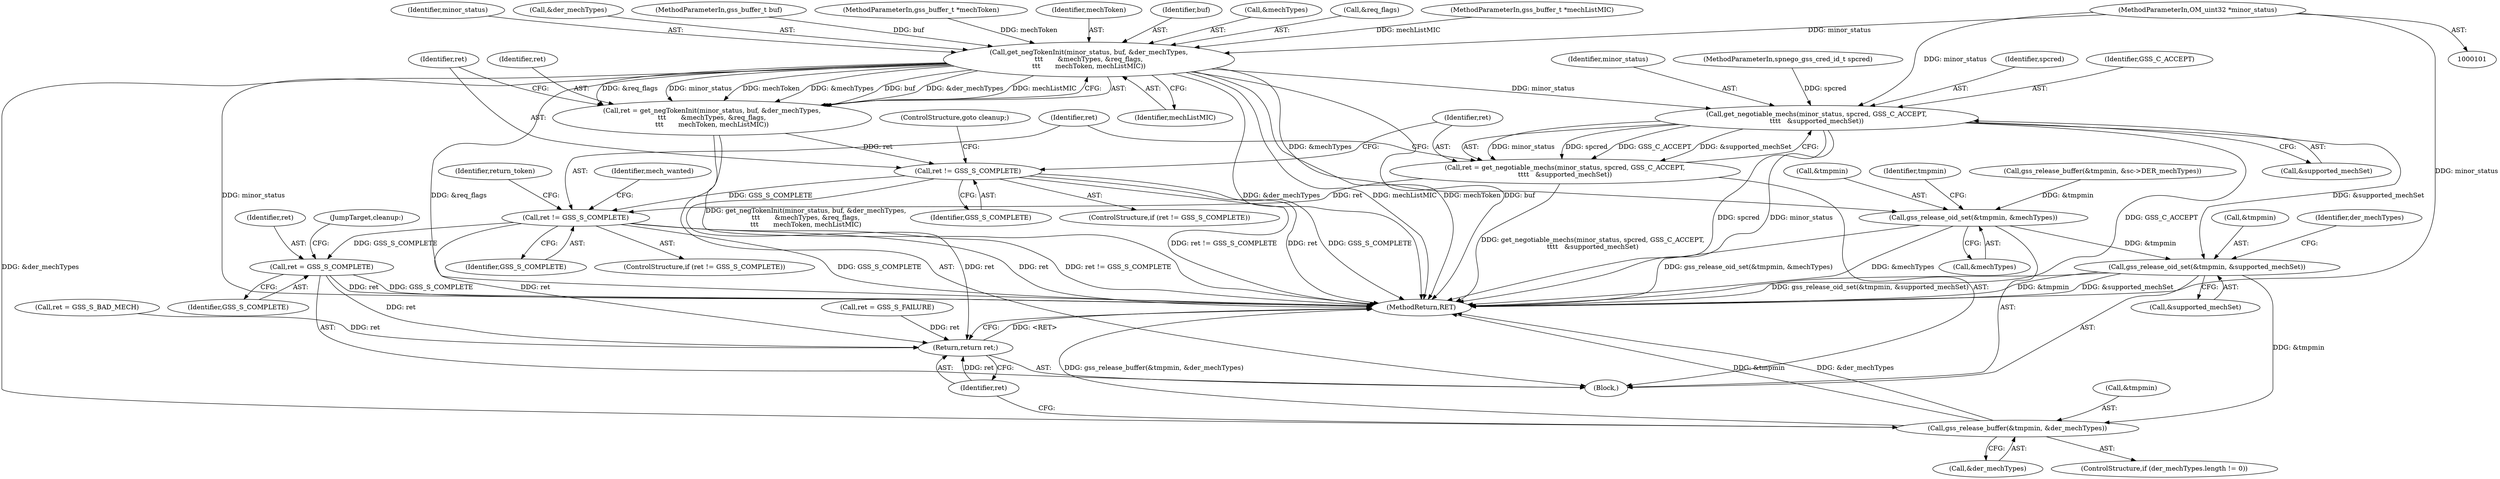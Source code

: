 digraph "0_krb5_b51b33f2bc5d1497ddf5bd107f791c101695000d_0@pointer" {
"1000102" [label="(MethodParameterIn,OM_uint32 *minor_status)"];
"1000161" [label="(Call,get_negTokenInit(minor_status, buf, &der_mechTypes,\n\t\t\t       &mechTypes, &req_flags,\n\t\t\t       mechToken, mechListMIC))"];
"1000159" [label="(Call,ret = get_negTokenInit(minor_status, buf, &der_mechTypes,\n\t\t\t       &mechTypes, &req_flags,\n\t\t\t       mechToken, mechListMIC))"];
"1000173" [label="(Call,ret != GSS_S_COMPLETE)"];
"1000187" [label="(Call,ret != GSS_S_COMPLETE)"];
"1000304" [label="(Call,ret = GSS_S_COMPLETE)"];
"1000329" [label="(Return,return ret;)"];
"1000180" [label="(Call,get_negotiable_mechs(minor_status, spcred, GSS_C_ACCEPT,\n\t\t\t\t   &supported_mechSet))"];
"1000178" [label="(Call,ret = get_negotiable_mechs(minor_status, spcred, GSS_C_ACCEPT,\n\t\t\t\t   &supported_mechSet))"];
"1000313" [label="(Call,gss_release_oid_set(&tmpmin, &supported_mechSet))"];
"1000324" [label="(Call,gss_release_buffer(&tmpmin, &der_mechTypes))"];
"1000308" [label="(Call,gss_release_oid_set(&tmpmin, &mechTypes))"];
"1000324" [label="(Call,gss_release_buffer(&tmpmin, &der_mechTypes))"];
"1000307" [label="(JumpTarget,cleanup:)"];
"1000189" [label="(Identifier,GSS_S_COMPLETE)"];
"1000184" [label="(Call,&supported_mechSet)"];
"1000102" [label="(MethodParameterIn,OM_uint32 *minor_status)"];
"1000308" [label="(Call,gss_release_oid_set(&tmpmin, &mechTypes))"];
"1000106" [label="(MethodParameterIn,gss_buffer_t *mechToken)"];
"1000170" [label="(Identifier,mechToken)"];
"1000179" [label="(Identifier,ret)"];
"1000163" [label="(Identifier,buf)"];
"1000243" [label="(Call,ret = GSS_S_FAILURE)"];
"1000182" [label="(Identifier,spcred)"];
"1000315" [label="(Identifier,tmpmin)"];
"1000223" [label="(Call,gss_release_buffer(&tmpmin, &sc->DER_mechTypes))"];
"1000197" [label="(Identifier,mech_wanted)"];
"1000327" [label="(Call,&der_mechTypes)"];
"1000110" [label="(Block,)"];
"1000180" [label="(Call,get_negotiable_mechs(minor_status, spcred, GSS_C_ACCEPT,\n\t\t\t\t   &supported_mechSet))"];
"1000166" [label="(Call,&mechTypes)"];
"1000325" [label="(Call,&tmpmin)"];
"1000174" [label="(Identifier,ret)"];
"1000311" [label="(Call,&mechTypes)"];
"1000178" [label="(Call,ret = get_negotiable_mechs(minor_status, spcred, GSS_C_ACCEPT,\n\t\t\t\t   &supported_mechSet))"];
"1000193" [label="(Identifier,return_token)"];
"1000173" [label="(Call,ret != GSS_S_COMPLETE)"];
"1000304" [label="(Call,ret = GSS_S_COMPLETE)"];
"1000186" [label="(ControlStructure,if (ret != GSS_S_COMPLETE))"];
"1000208" [label="(Call,ret = GSS_S_BAD_MECH)"];
"1000168" [label="(Call,&req_flags)"];
"1000187" [label="(Call,ret != GSS_S_COMPLETE)"];
"1000318" [label="(ControlStructure,if (der_mechTypes.length != 0))"];
"1000306" [label="(Identifier,GSS_S_COMPLETE)"];
"1000159" [label="(Call,ret = get_negTokenInit(minor_status, buf, &der_mechTypes,\n\t\t\t       &mechTypes, &req_flags,\n\t\t\t       mechToken, mechListMIC))"];
"1000175" [label="(Identifier,GSS_S_COMPLETE)"];
"1000172" [label="(ControlStructure,if (ret != GSS_S_COMPLETE))"];
"1000161" [label="(Call,get_negTokenInit(minor_status, buf, &der_mechTypes,\n\t\t\t       &mechTypes, &req_flags,\n\t\t\t       mechToken, mechListMIC))"];
"1000183" [label="(Identifier,GSS_C_ACCEPT)"];
"1000313" [label="(Call,gss_release_oid_set(&tmpmin, &supported_mechSet))"];
"1000107" [label="(MethodParameterIn,gss_buffer_t *mechListMIC)"];
"1000181" [label="(Identifier,minor_status)"];
"1000321" [label="(Identifier,der_mechTypes)"];
"1000177" [label="(ControlStructure,goto cleanup;)"];
"1000330" [label="(Identifier,ret)"];
"1000329" [label="(Return,return ret;)"];
"1000316" [label="(Call,&supported_mechSet)"];
"1000171" [label="(Identifier,mechListMIC)"];
"1000331" [label="(MethodReturn,RET)"];
"1000162" [label="(Identifier,minor_status)"];
"1000164" [label="(Call,&der_mechTypes)"];
"1000103" [label="(MethodParameterIn,gss_buffer_t buf)"];
"1000160" [label="(Identifier,ret)"];
"1000314" [label="(Call,&tmpmin)"];
"1000309" [label="(Call,&tmpmin)"];
"1000105" [label="(MethodParameterIn,spnego_gss_cred_id_t spcred)"];
"1000305" [label="(Identifier,ret)"];
"1000188" [label="(Identifier,ret)"];
"1000102" -> "1000101"  [label="AST: "];
"1000102" -> "1000331"  [label="DDG: minor_status"];
"1000102" -> "1000161"  [label="DDG: minor_status"];
"1000102" -> "1000180"  [label="DDG: minor_status"];
"1000161" -> "1000159"  [label="AST: "];
"1000161" -> "1000171"  [label="CFG: "];
"1000162" -> "1000161"  [label="AST: "];
"1000163" -> "1000161"  [label="AST: "];
"1000164" -> "1000161"  [label="AST: "];
"1000166" -> "1000161"  [label="AST: "];
"1000168" -> "1000161"  [label="AST: "];
"1000170" -> "1000161"  [label="AST: "];
"1000171" -> "1000161"  [label="AST: "];
"1000159" -> "1000161"  [label="CFG: "];
"1000161" -> "1000331"  [label="DDG: &req_flags"];
"1000161" -> "1000331"  [label="DDG: &der_mechTypes"];
"1000161" -> "1000331"  [label="DDG: mechListMIC"];
"1000161" -> "1000331"  [label="DDG: mechToken"];
"1000161" -> "1000331"  [label="DDG: buf"];
"1000161" -> "1000331"  [label="DDG: minor_status"];
"1000161" -> "1000159"  [label="DDG: &req_flags"];
"1000161" -> "1000159"  [label="DDG: minor_status"];
"1000161" -> "1000159"  [label="DDG: mechToken"];
"1000161" -> "1000159"  [label="DDG: &mechTypes"];
"1000161" -> "1000159"  [label="DDG: buf"];
"1000161" -> "1000159"  [label="DDG: &der_mechTypes"];
"1000161" -> "1000159"  [label="DDG: mechListMIC"];
"1000103" -> "1000161"  [label="DDG: buf"];
"1000106" -> "1000161"  [label="DDG: mechToken"];
"1000107" -> "1000161"  [label="DDG: mechListMIC"];
"1000161" -> "1000180"  [label="DDG: minor_status"];
"1000161" -> "1000308"  [label="DDG: &mechTypes"];
"1000161" -> "1000324"  [label="DDG: &der_mechTypes"];
"1000159" -> "1000110"  [label="AST: "];
"1000160" -> "1000159"  [label="AST: "];
"1000174" -> "1000159"  [label="CFG: "];
"1000159" -> "1000331"  [label="DDG: get_negTokenInit(minor_status, buf, &der_mechTypes,\n\t\t\t       &mechTypes, &req_flags,\n\t\t\t       mechToken, mechListMIC)"];
"1000159" -> "1000173"  [label="DDG: ret"];
"1000173" -> "1000172"  [label="AST: "];
"1000173" -> "1000175"  [label="CFG: "];
"1000174" -> "1000173"  [label="AST: "];
"1000175" -> "1000173"  [label="AST: "];
"1000177" -> "1000173"  [label="CFG: "];
"1000179" -> "1000173"  [label="CFG: "];
"1000173" -> "1000331"  [label="DDG: ret != GSS_S_COMPLETE"];
"1000173" -> "1000331"  [label="DDG: ret"];
"1000173" -> "1000331"  [label="DDG: GSS_S_COMPLETE"];
"1000173" -> "1000187"  [label="DDG: GSS_S_COMPLETE"];
"1000173" -> "1000329"  [label="DDG: ret"];
"1000187" -> "1000186"  [label="AST: "];
"1000187" -> "1000189"  [label="CFG: "];
"1000188" -> "1000187"  [label="AST: "];
"1000189" -> "1000187"  [label="AST: "];
"1000193" -> "1000187"  [label="CFG: "];
"1000197" -> "1000187"  [label="CFG: "];
"1000187" -> "1000331"  [label="DDG: ret"];
"1000187" -> "1000331"  [label="DDG: ret != GSS_S_COMPLETE"];
"1000187" -> "1000331"  [label="DDG: GSS_S_COMPLETE"];
"1000178" -> "1000187"  [label="DDG: ret"];
"1000187" -> "1000304"  [label="DDG: GSS_S_COMPLETE"];
"1000187" -> "1000329"  [label="DDG: ret"];
"1000304" -> "1000110"  [label="AST: "];
"1000304" -> "1000306"  [label="CFG: "];
"1000305" -> "1000304"  [label="AST: "];
"1000306" -> "1000304"  [label="AST: "];
"1000307" -> "1000304"  [label="CFG: "];
"1000304" -> "1000331"  [label="DDG: ret"];
"1000304" -> "1000331"  [label="DDG: GSS_S_COMPLETE"];
"1000304" -> "1000329"  [label="DDG: ret"];
"1000329" -> "1000110"  [label="AST: "];
"1000329" -> "1000330"  [label="CFG: "];
"1000330" -> "1000329"  [label="AST: "];
"1000331" -> "1000329"  [label="CFG: "];
"1000329" -> "1000331"  [label="DDG: <RET>"];
"1000330" -> "1000329"  [label="DDG: ret"];
"1000208" -> "1000329"  [label="DDG: ret"];
"1000243" -> "1000329"  [label="DDG: ret"];
"1000180" -> "1000178"  [label="AST: "];
"1000180" -> "1000184"  [label="CFG: "];
"1000181" -> "1000180"  [label="AST: "];
"1000182" -> "1000180"  [label="AST: "];
"1000183" -> "1000180"  [label="AST: "];
"1000184" -> "1000180"  [label="AST: "];
"1000178" -> "1000180"  [label="CFG: "];
"1000180" -> "1000331"  [label="DDG: spcred"];
"1000180" -> "1000331"  [label="DDG: minor_status"];
"1000180" -> "1000331"  [label="DDG: GSS_C_ACCEPT"];
"1000180" -> "1000178"  [label="DDG: minor_status"];
"1000180" -> "1000178"  [label="DDG: spcred"];
"1000180" -> "1000178"  [label="DDG: GSS_C_ACCEPT"];
"1000180" -> "1000178"  [label="DDG: &supported_mechSet"];
"1000105" -> "1000180"  [label="DDG: spcred"];
"1000180" -> "1000313"  [label="DDG: &supported_mechSet"];
"1000178" -> "1000110"  [label="AST: "];
"1000179" -> "1000178"  [label="AST: "];
"1000188" -> "1000178"  [label="CFG: "];
"1000178" -> "1000331"  [label="DDG: get_negotiable_mechs(minor_status, spcred, GSS_C_ACCEPT,\n\t\t\t\t   &supported_mechSet)"];
"1000313" -> "1000110"  [label="AST: "];
"1000313" -> "1000316"  [label="CFG: "];
"1000314" -> "1000313"  [label="AST: "];
"1000316" -> "1000313"  [label="AST: "];
"1000321" -> "1000313"  [label="CFG: "];
"1000313" -> "1000331"  [label="DDG: &supported_mechSet"];
"1000313" -> "1000331"  [label="DDG: gss_release_oid_set(&tmpmin, &supported_mechSet)"];
"1000313" -> "1000331"  [label="DDG: &tmpmin"];
"1000308" -> "1000313"  [label="DDG: &tmpmin"];
"1000313" -> "1000324"  [label="DDG: &tmpmin"];
"1000324" -> "1000318"  [label="AST: "];
"1000324" -> "1000327"  [label="CFG: "];
"1000325" -> "1000324"  [label="AST: "];
"1000327" -> "1000324"  [label="AST: "];
"1000330" -> "1000324"  [label="CFG: "];
"1000324" -> "1000331"  [label="DDG: gss_release_buffer(&tmpmin, &der_mechTypes)"];
"1000324" -> "1000331"  [label="DDG: &tmpmin"];
"1000324" -> "1000331"  [label="DDG: &der_mechTypes"];
"1000308" -> "1000110"  [label="AST: "];
"1000308" -> "1000311"  [label="CFG: "];
"1000309" -> "1000308"  [label="AST: "];
"1000311" -> "1000308"  [label="AST: "];
"1000315" -> "1000308"  [label="CFG: "];
"1000308" -> "1000331"  [label="DDG: &mechTypes"];
"1000308" -> "1000331"  [label="DDG: gss_release_oid_set(&tmpmin, &mechTypes)"];
"1000223" -> "1000308"  [label="DDG: &tmpmin"];
}
